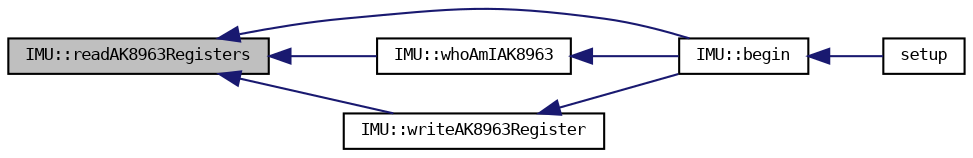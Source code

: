 digraph "IMU::readAK8963Registers"
{
  bgcolor="transparent";
  edge [fontname="DejaVuSansMono",fontsize="8",labelfontname="DejaVuSansMono",labelfontsize="8"];
  node [fontname="DejaVuSansMono",fontsize="8",shape=record];
  rankdir="LR";
  Node25 [label="IMU::readAK8963Registers",height=0.2,width=0.4,color="black", fillcolor="grey75", style="filled", fontcolor="black"];
  Node25 -> Node26 [dir="back",color="midnightblue",fontsize="8",style="solid",fontname="DejaVuSansMono"];
  Node26 [label="IMU::begin",height=0.2,width=0.4,color="black",URL="$classIMU.html#ae0d964d2f8ec122be068c41b84bc18a8"];
  Node26 -> Node27 [dir="back",color="midnightblue",fontsize="8",style="solid",fontname="DejaVuSansMono"];
  Node27 [label="setup",height=0.2,width=0.4,color="black",URL="$example_2main_8cpp.html#a4fc01d736fe50cf5b977f755b675f11d"];
  Node25 -> Node28 [dir="back",color="midnightblue",fontsize="8",style="solid",fontname="DejaVuSansMono"];
  Node28 [label="IMU::whoAmIAK8963",height=0.2,width=0.4,color="black",URL="$classIMU.html#acd2af48f4eb0a0321080332016e3c1f7"];
  Node28 -> Node26 [dir="back",color="midnightblue",fontsize="8",style="solid",fontname="DejaVuSansMono"];
  Node25 -> Node29 [dir="back",color="midnightblue",fontsize="8",style="solid",fontname="DejaVuSansMono"];
  Node29 [label="IMU::writeAK8963Register",height=0.2,width=0.4,color="black",URL="$classIMU.html#af3b90e0b20d4bd55091be99f7aa67737"];
  Node29 -> Node26 [dir="back",color="midnightblue",fontsize="8",style="solid",fontname="DejaVuSansMono"];
}
